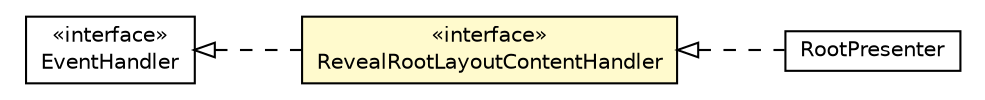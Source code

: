 #!/usr/local/bin/dot
#
# Class diagram 
# Generated by UMLGraph version R5_6-24-gf6e263 (http://www.umlgraph.org/)
#

digraph G {
	edge [fontname="Helvetica",fontsize=10,labelfontname="Helvetica",labelfontsize=10];
	node [fontname="Helvetica",fontsize=10,shape=plaintext];
	nodesep=0.25;
	ranksep=0.5;
	rankdir=LR;
	// com.gwtplatform.mvp.client.proxy.RevealRootLayoutContentHandler
	c349517 [label=<<table title="com.gwtplatform.mvp.client.proxy.RevealRootLayoutContentHandler" border="0" cellborder="1" cellspacing="0" cellpadding="2" port="p" bgcolor="lemonChiffon" href="./RevealRootLayoutContentHandler.html">
		<tr><td><table border="0" cellspacing="0" cellpadding="1">
<tr><td align="center" balign="center"> &#171;interface&#187; </td></tr>
<tr><td align="center" balign="center"> RevealRootLayoutContentHandler </td></tr>
		</table></td></tr>
		</table>>, URL="./RevealRootLayoutContentHandler.html", fontname="Helvetica", fontcolor="black", fontsize=10.0];
	// com.gwtplatform.mvp.client.RootPresenter
	c349558 [label=<<table title="com.gwtplatform.mvp.client.RootPresenter" border="0" cellborder="1" cellspacing="0" cellpadding="2" port="p" href="../RootPresenter.html">
		<tr><td><table border="0" cellspacing="0" cellpadding="1">
<tr><td align="center" balign="center"> RootPresenter </td></tr>
		</table></td></tr>
		</table>>, URL="../RootPresenter.html", fontname="Helvetica", fontcolor="black", fontsize=10.0];
	//com.gwtplatform.mvp.client.proxy.RevealRootLayoutContentHandler implements com.google.gwt.event.shared.EventHandler
	c349957:p -> c349517:p [dir=back,arrowtail=empty,style=dashed];
	//com.gwtplatform.mvp.client.RootPresenter implements com.gwtplatform.mvp.client.proxy.RevealRootLayoutContentHandler
	c349517:p -> c349558:p [dir=back,arrowtail=empty,style=dashed];
	// com.google.gwt.event.shared.EventHandler
	c349957 [label=<<table title="com.google.gwt.event.shared.EventHandler" border="0" cellborder="1" cellspacing="0" cellpadding="2" port="p" href="http://google-web-toolkit.googlecode.com/svn/javadoc/latest/com/google/gwt/event/shared/EventHandler.html">
		<tr><td><table border="0" cellspacing="0" cellpadding="1">
<tr><td align="center" balign="center"> &#171;interface&#187; </td></tr>
<tr><td align="center" balign="center"> EventHandler </td></tr>
		</table></td></tr>
		</table>>, URL="http://google-web-toolkit.googlecode.com/svn/javadoc/latest/com/google/gwt/event/shared/EventHandler.html", fontname="Helvetica", fontcolor="black", fontsize=10.0];
}

